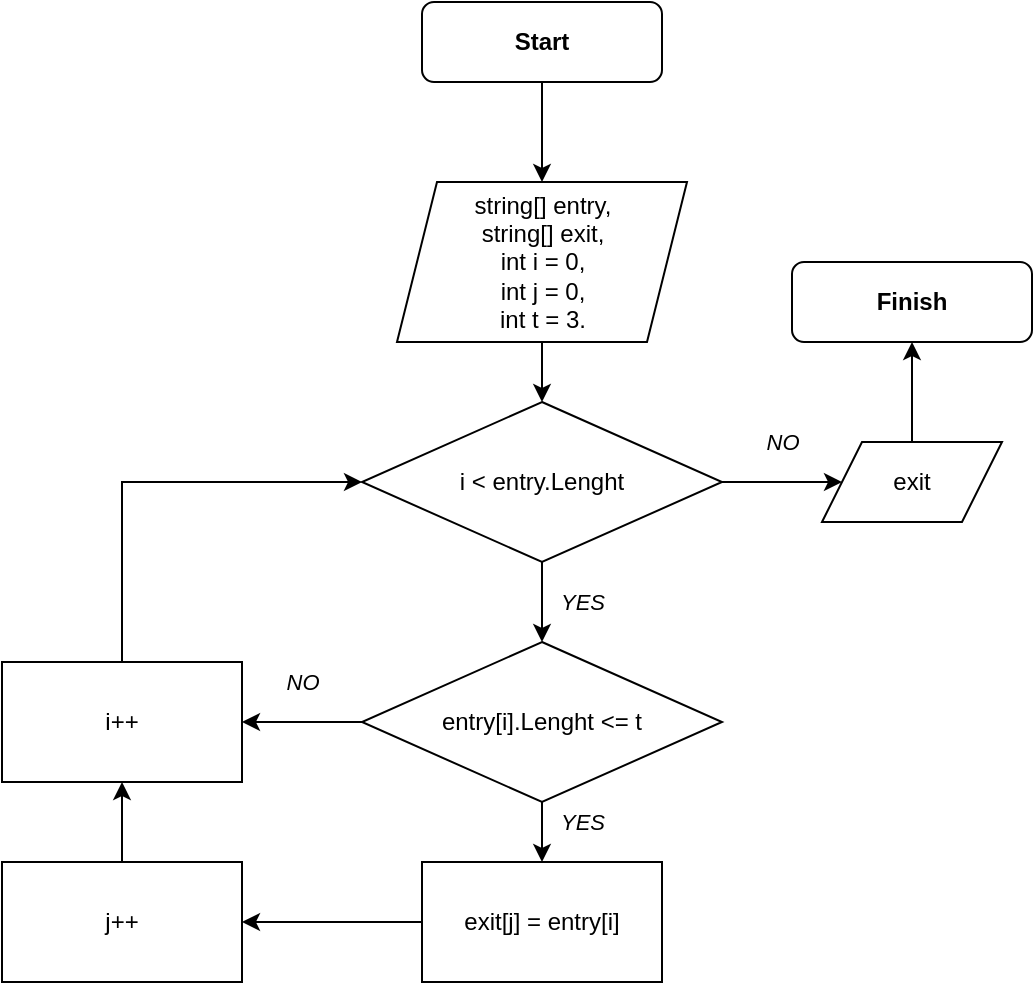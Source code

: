<mxfile version="20.8.20" type="github">
  <diagram id="C5RBs43oDa-KdzZeNtuy" name="Page-1">
    <mxGraphModel dx="988" dy="563" grid="1" gridSize="10" guides="1" tooltips="1" connect="1" arrows="1" fold="1" page="1" pageScale="1" pageWidth="827" pageHeight="1169" math="0" shadow="0">
      <root>
        <mxCell id="WIyWlLk6GJQsqaUBKTNV-0" />
        <mxCell id="WIyWlLk6GJQsqaUBKTNV-1" parent="WIyWlLk6GJQsqaUBKTNV-0" />
        <mxCell id="WIyWlLk6GJQsqaUBKTNV-3" value="&lt;b&gt;Start&lt;/b&gt;" style="rounded=1;whiteSpace=wrap;html=1;fontSize=12;glass=0;strokeWidth=1;shadow=0;" parent="WIyWlLk6GJQsqaUBKTNV-1" vertex="1">
          <mxGeometry x="390" y="70" width="120" height="40" as="geometry" />
        </mxCell>
        <mxCell id="n15LIcgMBP6VrkbKuYnZ-0" value="" style="endArrow=classic;html=1;rounded=0;exitX=0.5;exitY=1;exitDx=0;exitDy=0;" edge="1" parent="WIyWlLk6GJQsqaUBKTNV-1" source="WIyWlLk6GJQsqaUBKTNV-3" target="n15LIcgMBP6VrkbKuYnZ-1">
          <mxGeometry width="50" height="50" relative="1" as="geometry">
            <mxPoint x="390" y="320" as="sourcePoint" />
            <mxPoint x="220" y="160" as="targetPoint" />
          </mxGeometry>
        </mxCell>
        <mxCell id="n15LIcgMBP6VrkbKuYnZ-1" value="string[] entry,&lt;br&gt;string[] exit,&lt;br&gt;int i = 0,&lt;br&gt;int j = 0,&lt;br&gt;int t = 3.&lt;br&gt;" style="shape=parallelogram;perimeter=parallelogramPerimeter;whiteSpace=wrap;html=1;fixedSize=1;" vertex="1" parent="WIyWlLk6GJQsqaUBKTNV-1">
          <mxGeometry x="377.5" y="160" width="145" height="80" as="geometry" />
        </mxCell>
        <mxCell id="n15LIcgMBP6VrkbKuYnZ-2" value="" style="endArrow=classic;html=1;rounded=0;exitX=0.5;exitY=1;exitDx=0;exitDy=0;entryX=0.5;entryY=0;entryDx=0;entryDy=0;" edge="1" parent="WIyWlLk6GJQsqaUBKTNV-1" source="n15LIcgMBP6VrkbKuYnZ-1" target="n15LIcgMBP6VrkbKuYnZ-3">
          <mxGeometry width="50" height="50" relative="1" as="geometry">
            <mxPoint x="390" y="280" as="sourcePoint" />
            <mxPoint x="220" y="270" as="targetPoint" />
          </mxGeometry>
        </mxCell>
        <mxCell id="n15LIcgMBP6VrkbKuYnZ-3" value="i &amp;lt; entry.Lenght" style="rhombus;whiteSpace=wrap;html=1;" vertex="1" parent="WIyWlLk6GJQsqaUBKTNV-1">
          <mxGeometry x="360" y="270" width="180" height="80" as="geometry" />
        </mxCell>
        <mxCell id="n15LIcgMBP6VrkbKuYnZ-4" value="YES" style="endArrow=classic;html=1;rounded=0;exitX=0.5;exitY=1;exitDx=0;exitDy=0;fontStyle=2" edge="1" parent="WIyWlLk6GJQsqaUBKTNV-1" source="n15LIcgMBP6VrkbKuYnZ-3" target="n15LIcgMBP6VrkbKuYnZ-5">
          <mxGeometry y="20" width="50" height="50" relative="1" as="geometry">
            <mxPoint x="300" y="280" as="sourcePoint" />
            <mxPoint x="450" y="400" as="targetPoint" />
            <mxPoint as="offset" />
          </mxGeometry>
        </mxCell>
        <mxCell id="n15LIcgMBP6VrkbKuYnZ-5" value="entry[i].Lenght &amp;lt;= t" style="rhombus;whiteSpace=wrap;html=1;" vertex="1" parent="WIyWlLk6GJQsqaUBKTNV-1">
          <mxGeometry x="360" y="390" width="180" height="80" as="geometry" />
        </mxCell>
        <mxCell id="n15LIcgMBP6VrkbKuYnZ-7" value="NO" style="endArrow=classic;html=1;rounded=0;exitX=1;exitY=0.5;exitDx=0;exitDy=0;fontStyle=2" edge="1" parent="WIyWlLk6GJQsqaUBKTNV-1" source="n15LIcgMBP6VrkbKuYnZ-3">
          <mxGeometry y="20" width="50" height="50" relative="1" as="geometry">
            <mxPoint x="300" y="280" as="sourcePoint" />
            <mxPoint x="600" y="310" as="targetPoint" />
            <mxPoint as="offset" />
          </mxGeometry>
        </mxCell>
        <mxCell id="n15LIcgMBP6VrkbKuYnZ-15" value="" style="edgeStyle=orthogonalEdgeStyle;rounded=0;orthogonalLoop=1;jettySize=auto;html=1;" edge="1" parent="WIyWlLk6GJQsqaUBKTNV-1" source="n15LIcgMBP6VrkbKuYnZ-8" target="n15LIcgMBP6VrkbKuYnZ-10">
          <mxGeometry relative="1" as="geometry" />
        </mxCell>
        <mxCell id="n15LIcgMBP6VrkbKuYnZ-8" value="exit" style="shape=parallelogram;perimeter=parallelogramPerimeter;whiteSpace=wrap;html=1;fixedSize=1;" vertex="1" parent="WIyWlLk6GJQsqaUBKTNV-1">
          <mxGeometry x="590" y="290" width="90" height="40" as="geometry" />
        </mxCell>
        <mxCell id="n15LIcgMBP6VrkbKuYnZ-10" value="&lt;b&gt;Finish&lt;/b&gt;" style="rounded=1;whiteSpace=wrap;html=1;" vertex="1" parent="WIyWlLk6GJQsqaUBKTNV-1">
          <mxGeometry x="575" y="200" width="120" height="40" as="geometry" />
        </mxCell>
        <mxCell id="n15LIcgMBP6VrkbKuYnZ-11" value="YES" style="endArrow=classic;html=1;rounded=0;exitX=0.5;exitY=1;exitDx=0;exitDy=0;fontStyle=2" edge="1" parent="WIyWlLk6GJQsqaUBKTNV-1" source="n15LIcgMBP6VrkbKuYnZ-5" target="n15LIcgMBP6VrkbKuYnZ-12">
          <mxGeometry x="-0.333" y="20" width="50" height="50" relative="1" as="geometry">
            <mxPoint x="300" y="320" as="sourcePoint" />
            <mxPoint x="450" y="510" as="targetPoint" />
            <mxPoint as="offset" />
          </mxGeometry>
        </mxCell>
        <mxCell id="n15LIcgMBP6VrkbKuYnZ-14" value="" style="edgeStyle=orthogonalEdgeStyle;rounded=0;orthogonalLoop=1;jettySize=auto;html=1;" edge="1" parent="WIyWlLk6GJQsqaUBKTNV-1" source="n15LIcgMBP6VrkbKuYnZ-12" target="n15LIcgMBP6VrkbKuYnZ-13">
          <mxGeometry relative="1" as="geometry" />
        </mxCell>
        <mxCell id="n15LIcgMBP6VrkbKuYnZ-12" value="exit[j] = entry[i]" style="rounded=0;whiteSpace=wrap;html=1;" vertex="1" parent="WIyWlLk6GJQsqaUBKTNV-1">
          <mxGeometry x="390" y="500" width="120" height="60" as="geometry" />
        </mxCell>
        <mxCell id="n15LIcgMBP6VrkbKuYnZ-18" value="" style="edgeStyle=orthogonalEdgeStyle;rounded=0;orthogonalLoop=1;jettySize=auto;html=1;" edge="1" parent="WIyWlLk6GJQsqaUBKTNV-1" source="n15LIcgMBP6VrkbKuYnZ-13" target="n15LIcgMBP6VrkbKuYnZ-16">
          <mxGeometry relative="1" as="geometry" />
        </mxCell>
        <mxCell id="n15LIcgMBP6VrkbKuYnZ-13" value="j++" style="whiteSpace=wrap;html=1;rounded=0;" vertex="1" parent="WIyWlLk6GJQsqaUBKTNV-1">
          <mxGeometry x="180" y="500" width="120" height="60" as="geometry" />
        </mxCell>
        <mxCell id="n15LIcgMBP6VrkbKuYnZ-16" value="i++" style="rounded=0;whiteSpace=wrap;html=1;" vertex="1" parent="WIyWlLk6GJQsqaUBKTNV-1">
          <mxGeometry x="180" y="400" width="120" height="60" as="geometry" />
        </mxCell>
        <mxCell id="n15LIcgMBP6VrkbKuYnZ-17" value="NO" style="endArrow=classic;html=1;rounded=0;exitX=0;exitY=0.5;exitDx=0;exitDy=0;entryX=1;entryY=0.5;entryDx=0;entryDy=0;fontStyle=2" edge="1" parent="WIyWlLk6GJQsqaUBKTNV-1" source="n15LIcgMBP6VrkbKuYnZ-5" target="n15LIcgMBP6VrkbKuYnZ-16">
          <mxGeometry y="-20" width="50" height="50" relative="1" as="geometry">
            <mxPoint x="300" y="320" as="sourcePoint" />
            <mxPoint x="350" y="270" as="targetPoint" />
            <mxPoint as="offset" />
          </mxGeometry>
        </mxCell>
        <mxCell id="n15LIcgMBP6VrkbKuYnZ-21" value="" style="endArrow=classic;html=1;rounded=0;exitX=0.5;exitY=0;exitDx=0;exitDy=0;entryX=0;entryY=0.5;entryDx=0;entryDy=0;" edge="1" parent="WIyWlLk6GJQsqaUBKTNV-1" source="n15LIcgMBP6VrkbKuYnZ-16" target="n15LIcgMBP6VrkbKuYnZ-3">
          <mxGeometry width="50" height="50" relative="1" as="geometry">
            <mxPoint x="300" y="320" as="sourcePoint" />
            <mxPoint x="350" y="270" as="targetPoint" />
            <Array as="points">
              <mxPoint x="240" y="310" />
            </Array>
          </mxGeometry>
        </mxCell>
      </root>
    </mxGraphModel>
  </diagram>
</mxfile>
